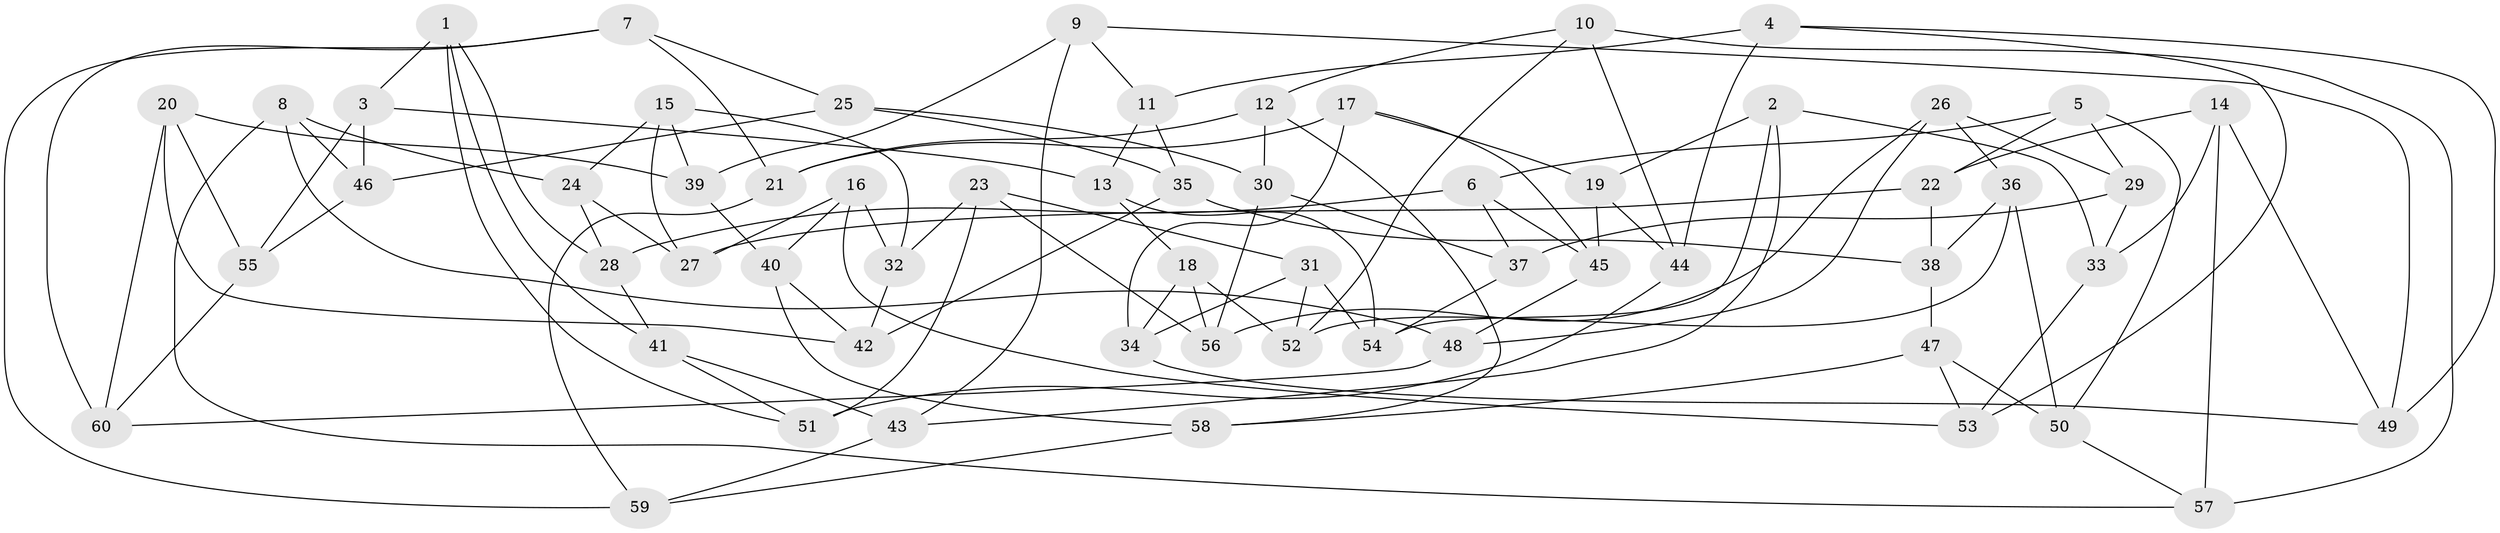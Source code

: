 // Generated by graph-tools (version 1.1) at 2025/26/03/09/25 03:26:56]
// undirected, 60 vertices, 120 edges
graph export_dot {
graph [start="1"]
  node [color=gray90,style=filled];
  1;
  2;
  3;
  4;
  5;
  6;
  7;
  8;
  9;
  10;
  11;
  12;
  13;
  14;
  15;
  16;
  17;
  18;
  19;
  20;
  21;
  22;
  23;
  24;
  25;
  26;
  27;
  28;
  29;
  30;
  31;
  32;
  33;
  34;
  35;
  36;
  37;
  38;
  39;
  40;
  41;
  42;
  43;
  44;
  45;
  46;
  47;
  48;
  49;
  50;
  51;
  52;
  53;
  54;
  55;
  56;
  57;
  58;
  59;
  60;
  1 -- 28;
  1 -- 3;
  1 -- 41;
  1 -- 51;
  2 -- 19;
  2 -- 33;
  2 -- 43;
  2 -- 54;
  3 -- 46;
  3 -- 13;
  3 -- 55;
  4 -- 11;
  4 -- 44;
  4 -- 53;
  4 -- 49;
  5 -- 50;
  5 -- 29;
  5 -- 22;
  5 -- 6;
  6 -- 28;
  6 -- 37;
  6 -- 45;
  7 -- 60;
  7 -- 59;
  7 -- 25;
  7 -- 21;
  8 -- 24;
  8 -- 57;
  8 -- 48;
  8 -- 46;
  9 -- 43;
  9 -- 11;
  9 -- 39;
  9 -- 49;
  10 -- 52;
  10 -- 12;
  10 -- 57;
  10 -- 44;
  11 -- 35;
  11 -- 13;
  12 -- 58;
  12 -- 21;
  12 -- 30;
  13 -- 54;
  13 -- 18;
  14 -- 33;
  14 -- 57;
  14 -- 22;
  14 -- 49;
  15 -- 27;
  15 -- 24;
  15 -- 32;
  15 -- 39;
  16 -- 27;
  16 -- 40;
  16 -- 32;
  16 -- 53;
  17 -- 21;
  17 -- 19;
  17 -- 34;
  17 -- 45;
  18 -- 56;
  18 -- 34;
  18 -- 52;
  19 -- 45;
  19 -- 44;
  20 -- 42;
  20 -- 39;
  20 -- 60;
  20 -- 55;
  21 -- 59;
  22 -- 38;
  22 -- 27;
  23 -- 51;
  23 -- 32;
  23 -- 56;
  23 -- 31;
  24 -- 28;
  24 -- 27;
  25 -- 30;
  25 -- 46;
  25 -- 35;
  26 -- 29;
  26 -- 36;
  26 -- 56;
  26 -- 48;
  28 -- 41;
  29 -- 33;
  29 -- 37;
  30 -- 37;
  30 -- 56;
  31 -- 54;
  31 -- 34;
  31 -- 52;
  32 -- 42;
  33 -- 53;
  34 -- 49;
  35 -- 38;
  35 -- 42;
  36 -- 50;
  36 -- 52;
  36 -- 38;
  37 -- 54;
  38 -- 47;
  39 -- 40;
  40 -- 42;
  40 -- 58;
  41 -- 43;
  41 -- 51;
  43 -- 59;
  44 -- 51;
  45 -- 48;
  46 -- 55;
  47 -- 58;
  47 -- 50;
  47 -- 53;
  48 -- 60;
  50 -- 57;
  55 -- 60;
  58 -- 59;
}
